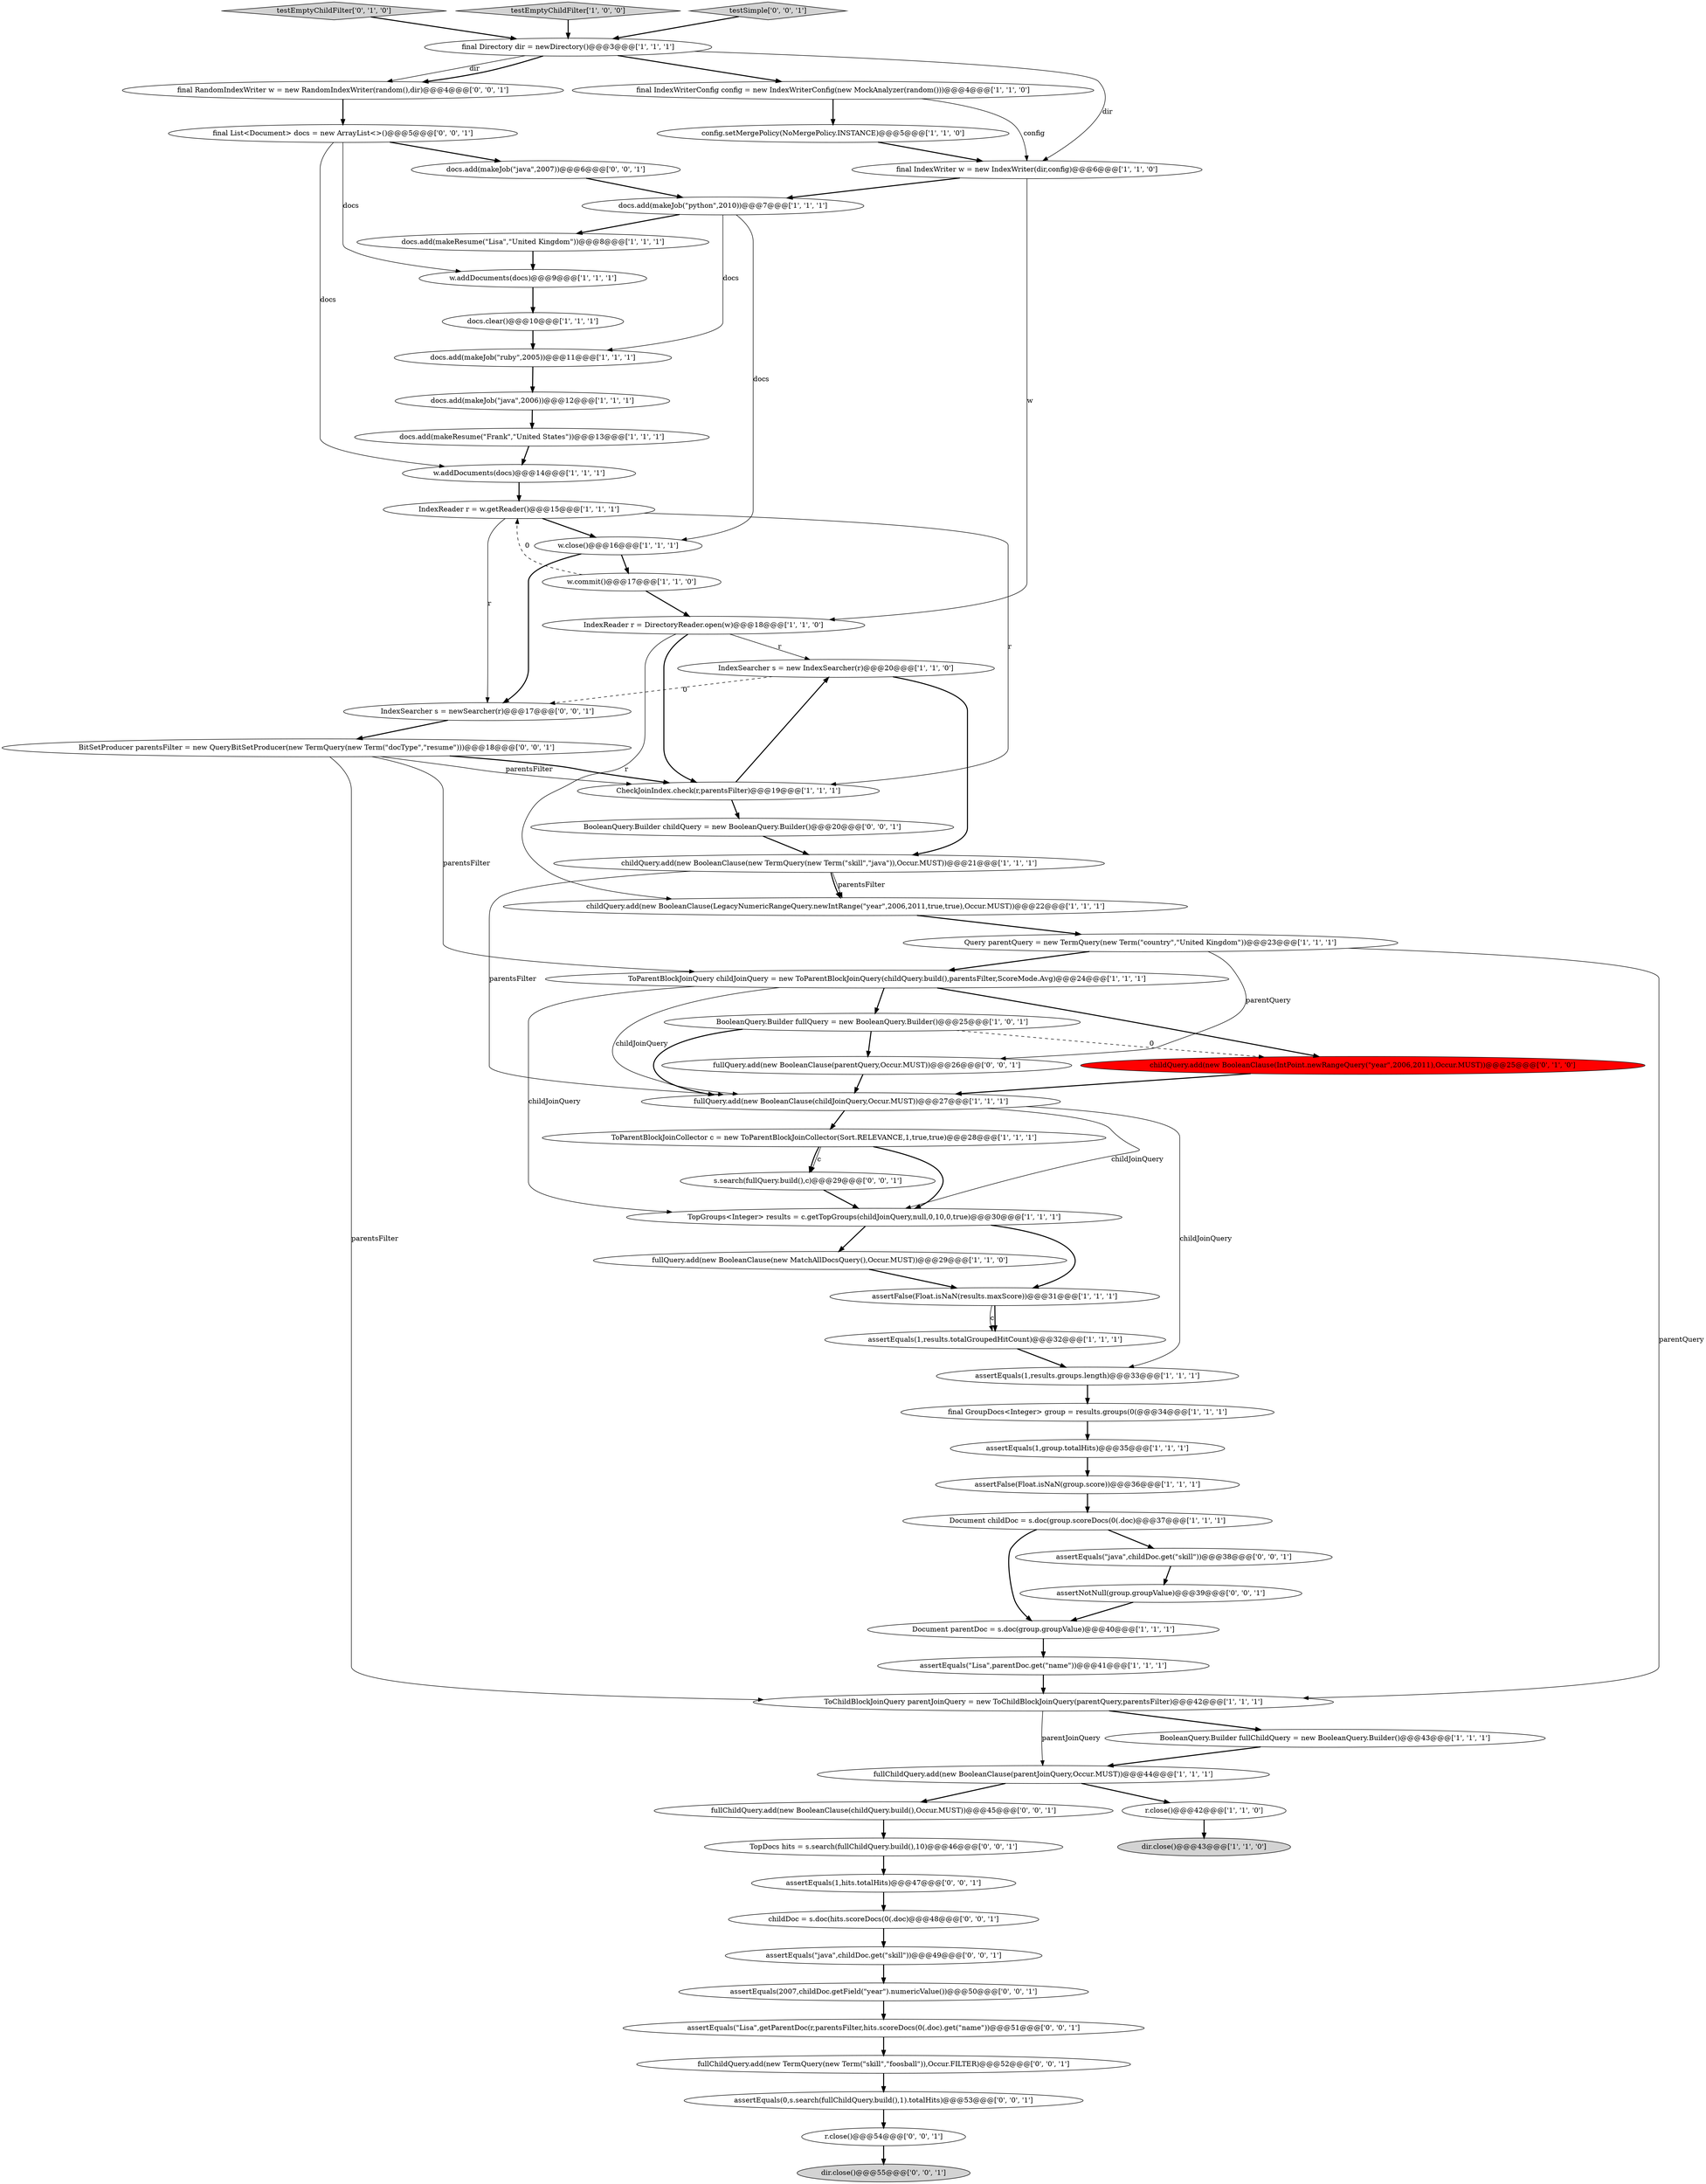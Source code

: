 digraph {
38 [style = filled, label = "ToParentBlockJoinCollector c = new ToParentBlockJoinCollector(Sort.RELEVANCE,1,true,true)@@@28@@@['1', '1', '1']", fillcolor = white, shape = ellipse image = "AAA0AAABBB1BBB"];
61 [style = filled, label = "TopDocs hits = s.search(fullChildQuery.build(),10)@@@46@@@['0', '0', '1']", fillcolor = white, shape = ellipse image = "AAA0AAABBB3BBB"];
20 [style = filled, label = "fullQuery.add(new BooleanClause(new MatchAllDocsQuery(),Occur.MUST))@@@29@@@['1', '1', '0']", fillcolor = white, shape = ellipse image = "AAA0AAABBB1BBB"];
29 [style = filled, label = "assertFalse(Float.isNaN(group.score))@@@36@@@['1', '1', '1']", fillcolor = white, shape = ellipse image = "AAA0AAABBB1BBB"];
42 [style = filled, label = "testEmptyChildFilter['0', '1', '0']", fillcolor = lightgray, shape = diamond image = "AAA0AAABBB2BBB"];
49 [style = filled, label = "fullChildQuery.add(new TermQuery(new Term(\"skill\",\"foosball\")),Occur.FILTER)@@@52@@@['0', '0', '1']", fillcolor = white, shape = ellipse image = "AAA0AAABBB3BBB"];
64 [style = filled, label = "IndexSearcher s = newSearcher(r)@@@17@@@['0', '0', '1']", fillcolor = white, shape = ellipse image = "AAA0AAABBB3BBB"];
2 [style = filled, label = "assertEquals(1,group.totalHits)@@@35@@@['1', '1', '1']", fillcolor = white, shape = ellipse image = "AAA0AAABBB1BBB"];
50 [style = filled, label = "fullChildQuery.add(new BooleanClause(childQuery.build(),Occur.MUST))@@@45@@@['0', '0', '1']", fillcolor = white, shape = ellipse image = "AAA0AAABBB3BBB"];
63 [style = filled, label = "fullQuery.add(new BooleanClause(parentQuery,Occur.MUST))@@@26@@@['0', '0', '1']", fillcolor = white, shape = ellipse image = "AAA0AAABBB3BBB"];
28 [style = filled, label = "Document parentDoc = s.doc(group.groupValue)@@@40@@@['1', '1', '1']", fillcolor = white, shape = ellipse image = "AAA0AAABBB1BBB"];
48 [style = filled, label = "assertEquals(1,hits.totalHits)@@@47@@@['0', '0', '1']", fillcolor = white, shape = ellipse image = "AAA0AAABBB3BBB"];
1 [style = filled, label = "assertEquals(1,results.groups.length)@@@33@@@['1', '1', '1']", fillcolor = white, shape = ellipse image = "AAA0AAABBB1BBB"];
32 [style = filled, label = "w.addDocuments(docs)@@@14@@@['1', '1', '1']", fillcolor = white, shape = ellipse image = "AAA0AAABBB1BBB"];
6 [style = filled, label = "docs.add(makeResume(\"Frank\",\"United States\"))@@@13@@@['1', '1', '1']", fillcolor = white, shape = ellipse image = "AAA0AAABBB1BBB"];
34 [style = filled, label = "Query parentQuery = new TermQuery(new Term(\"country\",\"United Kingdom\"))@@@23@@@['1', '1', '1']", fillcolor = white, shape = ellipse image = "AAA0AAABBB1BBB"];
51 [style = filled, label = "s.search(fullQuery.build(),c)@@@29@@@['0', '0', '1']", fillcolor = white, shape = ellipse image = "AAA0AAABBB3BBB"];
31 [style = filled, label = "docs.add(makeJob(\"ruby\",2005))@@@11@@@['1', '1', '1']", fillcolor = white, shape = ellipse image = "AAA0AAABBB1BBB"];
40 [style = filled, label = "ToChildBlockJoinQuery parentJoinQuery = new ToChildBlockJoinQuery(parentQuery,parentsFilter)@@@42@@@['1', '1', '1']", fillcolor = white, shape = ellipse image = "AAA0AAABBB1BBB"];
18 [style = filled, label = "childQuery.add(new BooleanClause(new TermQuery(new Term(\"skill\",\"java\")),Occur.MUST))@@@21@@@['1', '1', '1']", fillcolor = white, shape = ellipse image = "AAA0AAABBB1BBB"];
45 [style = filled, label = "childDoc = s.doc(hits.scoreDocs(0(.doc)@@@48@@@['0', '0', '1']", fillcolor = white, shape = ellipse image = "AAA0AAABBB3BBB"];
5 [style = filled, label = "Document childDoc = s.doc(group.scoreDocs(0(.doc)@@@37@@@['1', '1', '1']", fillcolor = white, shape = ellipse image = "AAA0AAABBB1BBB"];
35 [style = filled, label = "dir.close()@@@43@@@['1', '1', '0']", fillcolor = lightgray, shape = ellipse image = "AAA0AAABBB1BBB"];
46 [style = filled, label = "BitSetProducer parentsFilter = new QueryBitSetProducer(new TermQuery(new Term(\"docType\",\"resume\")))@@@18@@@['0', '0', '1']", fillcolor = white, shape = ellipse image = "AAA0AAABBB3BBB"];
59 [style = filled, label = "final List<Document> docs = new ArrayList<>()@@@5@@@['0', '0', '1']", fillcolor = white, shape = ellipse image = "AAA0AAABBB3BBB"];
26 [style = filled, label = "BooleanQuery.Builder fullQuery = new BooleanQuery.Builder()@@@25@@@['1', '0', '1']", fillcolor = white, shape = ellipse image = "AAA0AAABBB1BBB"];
30 [style = filled, label = "assertEquals(\"Lisa\",parentDoc.get(\"name\"))@@@41@@@['1', '1', '1']", fillcolor = white, shape = ellipse image = "AAA0AAABBB1BBB"];
21 [style = filled, label = "fullChildQuery.add(new BooleanClause(parentJoinQuery,Occur.MUST))@@@44@@@['1', '1', '1']", fillcolor = white, shape = ellipse image = "AAA0AAABBB1BBB"];
36 [style = filled, label = "IndexReader r = w.getReader()@@@15@@@['1', '1', '1']", fillcolor = white, shape = ellipse image = "AAA0AAABBB1BBB"];
9 [style = filled, label = "childQuery.add(new BooleanClause(LegacyNumericRangeQuery.newIntRange(\"year\",2006,2011,true,true),Occur.MUST))@@@22@@@['1', '1', '1']", fillcolor = white, shape = ellipse image = "AAA0AAABBB1BBB"];
12 [style = filled, label = "assertFalse(Float.isNaN(results.maxScore))@@@31@@@['1', '1', '1']", fillcolor = white, shape = ellipse image = "AAA0AAABBB1BBB"];
56 [style = filled, label = "final RandomIndexWriter w = new RandomIndexWriter(random(),dir)@@@4@@@['0', '0', '1']", fillcolor = white, shape = ellipse image = "AAA0AAABBB3BBB"];
55 [style = filled, label = "assertEquals(2007,childDoc.getField(\"year\").numericValue())@@@50@@@['0', '0', '1']", fillcolor = white, shape = ellipse image = "AAA0AAABBB3BBB"];
39 [style = filled, label = "testEmptyChildFilter['1', '0', '0']", fillcolor = lightgray, shape = diamond image = "AAA0AAABBB1BBB"];
65 [style = filled, label = "testSimple['0', '0', '1']", fillcolor = lightgray, shape = diamond image = "AAA0AAABBB3BBB"];
37 [style = filled, label = "ToParentBlockJoinQuery childJoinQuery = new ToParentBlockJoinQuery(childQuery.build(),parentsFilter,ScoreMode.Avg)@@@24@@@['1', '1', '1']", fillcolor = white, shape = ellipse image = "AAA0AAABBB1BBB"];
17 [style = filled, label = "docs.add(makeJob(\"java\",2006))@@@12@@@['1', '1', '1']", fillcolor = white, shape = ellipse image = "AAA0AAABBB1BBB"];
27 [style = filled, label = "w.addDocuments(docs)@@@9@@@['1', '1', '1']", fillcolor = white, shape = ellipse image = "AAA0AAABBB1BBB"];
47 [style = filled, label = "assertEquals(\"Lisa\",getParentDoc(r,parentsFilter,hits.scoreDocs(0(.doc).get(\"name\"))@@@51@@@['0', '0', '1']", fillcolor = white, shape = ellipse image = "AAA0AAABBB3BBB"];
13 [style = filled, label = "w.commit()@@@17@@@['1', '1', '0']", fillcolor = white, shape = ellipse image = "AAA0AAABBB1BBB"];
23 [style = filled, label = "r.close()@@@42@@@['1', '1', '0']", fillcolor = white, shape = ellipse image = "AAA0AAABBB1BBB"];
25 [style = filled, label = "BooleanQuery.Builder fullChildQuery = new BooleanQuery.Builder()@@@43@@@['1', '1', '1']", fillcolor = white, shape = ellipse image = "AAA0AAABBB1BBB"];
0 [style = filled, label = "docs.add(makeResume(\"Lisa\",\"United Kingdom\"))@@@8@@@['1', '1', '1']", fillcolor = white, shape = ellipse image = "AAA0AAABBB1BBB"];
58 [style = filled, label = "assertEquals(\"java\",childDoc.get(\"skill\"))@@@38@@@['0', '0', '1']", fillcolor = white, shape = ellipse image = "AAA0AAABBB3BBB"];
8 [style = filled, label = "final GroupDocs<Integer> group = results.groups(0(@@@34@@@['1', '1', '1']", fillcolor = white, shape = ellipse image = "AAA0AAABBB1BBB"];
33 [style = filled, label = "docs.add(makeJob(\"python\",2010))@@@7@@@['1', '1', '1']", fillcolor = white, shape = ellipse image = "AAA0AAABBB1BBB"];
24 [style = filled, label = "IndexSearcher s = new IndexSearcher(r)@@@20@@@['1', '1', '0']", fillcolor = white, shape = ellipse image = "AAA0AAABBB1BBB"];
54 [style = filled, label = "r.close()@@@54@@@['0', '0', '1']", fillcolor = white, shape = ellipse image = "AAA0AAABBB3BBB"];
10 [style = filled, label = "final IndexWriterConfig config = new IndexWriterConfig(new MockAnalyzer(random()))@@@4@@@['1', '1', '0']", fillcolor = white, shape = ellipse image = "AAA0AAABBB1BBB"];
4 [style = filled, label = "IndexReader r = DirectoryReader.open(w)@@@18@@@['1', '1', '0']", fillcolor = white, shape = ellipse image = "AAA0AAABBB1BBB"];
41 [style = filled, label = "w.close()@@@16@@@['1', '1', '1']", fillcolor = white, shape = ellipse image = "AAA0AAABBB1BBB"];
62 [style = filled, label = "assertNotNull(group.groupValue)@@@39@@@['0', '0', '1']", fillcolor = white, shape = ellipse image = "AAA0AAABBB3BBB"];
19 [style = filled, label = "assertEquals(1,results.totalGroupedHitCount)@@@32@@@['1', '1', '1']", fillcolor = white, shape = ellipse image = "AAA0AAABBB1BBB"];
52 [style = filled, label = "assertEquals(0,s.search(fullChildQuery.build(),1).totalHits)@@@53@@@['0', '0', '1']", fillcolor = white, shape = ellipse image = "AAA0AAABBB3BBB"];
16 [style = filled, label = "final Directory dir = newDirectory()@@@3@@@['1', '1', '1']", fillcolor = white, shape = ellipse image = "AAA0AAABBB1BBB"];
14 [style = filled, label = "fullQuery.add(new BooleanClause(childJoinQuery,Occur.MUST))@@@27@@@['1', '1', '1']", fillcolor = white, shape = ellipse image = "AAA0AAABBB1BBB"];
15 [style = filled, label = "TopGroups<Integer> results = c.getTopGroups(childJoinQuery,null,0,10,0,true)@@@30@@@['1', '1', '1']", fillcolor = white, shape = ellipse image = "AAA0AAABBB1BBB"];
57 [style = filled, label = "BooleanQuery.Builder childQuery = new BooleanQuery.Builder()@@@20@@@['0', '0', '1']", fillcolor = white, shape = ellipse image = "AAA0AAABBB3BBB"];
11 [style = filled, label = "docs.clear()@@@10@@@['1', '1', '1']", fillcolor = white, shape = ellipse image = "AAA0AAABBB1BBB"];
60 [style = filled, label = "dir.close()@@@55@@@['0', '0', '1']", fillcolor = lightgray, shape = ellipse image = "AAA0AAABBB3BBB"];
3 [style = filled, label = "config.setMergePolicy(NoMergePolicy.INSTANCE)@@@5@@@['1', '1', '0']", fillcolor = white, shape = ellipse image = "AAA0AAABBB1BBB"];
7 [style = filled, label = "CheckJoinIndex.check(r,parentsFilter)@@@19@@@['1', '1', '1']", fillcolor = white, shape = ellipse image = "AAA0AAABBB1BBB"];
53 [style = filled, label = "docs.add(makeJob(\"java\",2007))@@@6@@@['0', '0', '1']", fillcolor = white, shape = ellipse image = "AAA0AAABBB3BBB"];
44 [style = filled, label = "assertEquals(\"java\",childDoc.get(\"skill\"))@@@49@@@['0', '0', '1']", fillcolor = white, shape = ellipse image = "AAA0AAABBB3BBB"];
43 [style = filled, label = "childQuery.add(new BooleanClause(IntPoint.newRangeQuery(\"year\",2006,2011),Occur.MUST))@@@25@@@['0', '1', '0']", fillcolor = red, shape = ellipse image = "AAA1AAABBB2BBB"];
22 [style = filled, label = "final IndexWriter w = new IndexWriter(dir,config)@@@6@@@['1', '1', '0']", fillcolor = white, shape = ellipse image = "AAA0AAABBB1BBB"];
33->41 [style = solid, label="docs"];
29->5 [style = bold, label=""];
55->47 [style = bold, label=""];
16->56 [style = solid, label="dir"];
38->51 [style = bold, label=""];
40->25 [style = bold, label=""];
38->51 [style = solid, label="c"];
5->28 [style = bold, label=""];
40->21 [style = solid, label="parentJoinQuery"];
46->40 [style = solid, label="parentsFilter"];
38->15 [style = bold, label=""];
26->43 [style = dashed, label="0"];
47->49 [style = bold, label=""];
33->0 [style = bold, label=""];
19->1 [style = bold, label=""];
37->43 [style = bold, label=""];
58->62 [style = bold, label=""];
65->16 [style = bold, label=""];
15->20 [style = bold, label=""];
18->9 [style = solid, label="parentsFilter"];
41->64 [style = bold, label=""];
46->7 [style = bold, label=""];
46->7 [style = solid, label="parentsFilter"];
30->40 [style = bold, label=""];
41->13 [style = bold, label=""];
21->50 [style = bold, label=""];
4->24 [style = solid, label="r"];
25->21 [style = bold, label=""];
6->32 [style = bold, label=""];
34->40 [style = solid, label="parentQuery"];
22->33 [style = bold, label=""];
33->31 [style = solid, label="docs"];
36->41 [style = bold, label=""];
28->30 [style = bold, label=""];
37->26 [style = bold, label=""];
54->60 [style = bold, label=""];
16->56 [style = bold, label=""];
26->14 [style = bold, label=""];
7->57 [style = bold, label=""];
14->38 [style = bold, label=""];
24->18 [style = bold, label=""];
23->35 [style = bold, label=""];
61->48 [style = bold, label=""];
7->24 [style = bold, label=""];
44->55 [style = bold, label=""];
27->11 [style = bold, label=""];
59->32 [style = solid, label="docs"];
34->63 [style = solid, label="parentQuery"];
18->9 [style = bold, label=""];
62->28 [style = bold, label=""];
53->33 [style = bold, label=""];
32->36 [style = bold, label=""];
14->1 [style = solid, label="childJoinQuery"];
10->22 [style = solid, label="config"];
15->12 [style = bold, label=""];
52->54 [style = bold, label=""];
63->14 [style = bold, label=""];
21->23 [style = bold, label=""];
39->16 [style = bold, label=""];
1->8 [style = bold, label=""];
37->14 [style = solid, label="childJoinQuery"];
17->6 [style = bold, label=""];
42->16 [style = bold, label=""];
16->22 [style = solid, label="dir"];
45->44 [style = bold, label=""];
4->7 [style = bold, label=""];
59->53 [style = bold, label=""];
4->9 [style = solid, label="r"];
11->31 [style = bold, label=""];
8->2 [style = bold, label=""];
43->14 [style = bold, label=""];
26->63 [style = bold, label=""];
24->64 [style = dashed, label="0"];
36->7 [style = solid, label="r"];
14->15 [style = solid, label="childJoinQuery"];
5->58 [style = bold, label=""];
31->17 [style = bold, label=""];
50->61 [style = bold, label=""];
56->59 [style = bold, label=""];
13->36 [style = dashed, label="0"];
16->10 [style = bold, label=""];
0->27 [style = bold, label=""];
46->37 [style = solid, label="parentsFilter"];
10->3 [style = bold, label=""];
64->46 [style = bold, label=""];
57->18 [style = bold, label=""];
36->64 [style = solid, label="r"];
3->22 [style = bold, label=""];
12->19 [style = solid, label="c"];
37->15 [style = solid, label="childJoinQuery"];
48->45 [style = bold, label=""];
49->52 [style = bold, label=""];
34->37 [style = bold, label=""];
20->12 [style = bold, label=""];
22->4 [style = solid, label="w"];
51->15 [style = bold, label=""];
59->27 [style = solid, label="docs"];
12->19 [style = bold, label=""];
2->29 [style = bold, label=""];
18->14 [style = solid, label="parentsFilter"];
13->4 [style = bold, label=""];
9->34 [style = bold, label=""];
}
